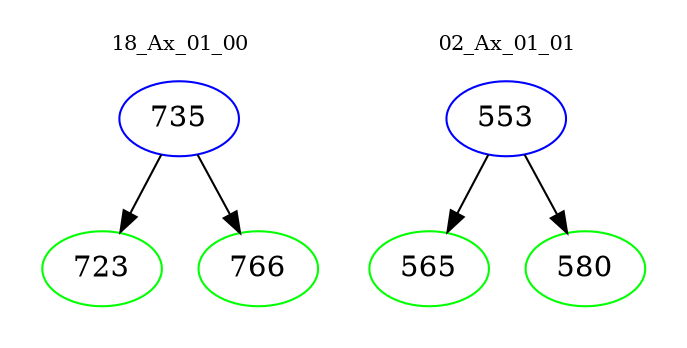 digraph{
subgraph cluster_0 {
color = white
label = "18_Ax_01_00";
fontsize=10;
T0_735 [label="735", color="blue"]
T0_735 -> T0_723 [color="black"]
T0_723 [label="723", color="green"]
T0_735 -> T0_766 [color="black"]
T0_766 [label="766", color="green"]
}
subgraph cluster_1 {
color = white
label = "02_Ax_01_01";
fontsize=10;
T1_553 [label="553", color="blue"]
T1_553 -> T1_565 [color="black"]
T1_565 [label="565", color="green"]
T1_553 -> T1_580 [color="black"]
T1_580 [label="580", color="green"]
}
}
